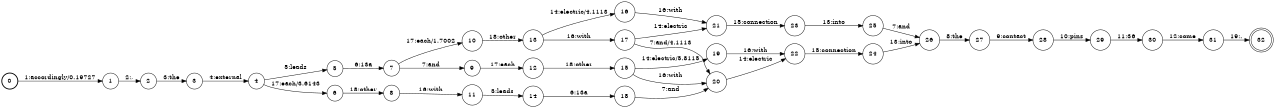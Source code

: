digraph FST {
rankdir = LR;
size = "8.5,11";
label = "";
center = 1;
orientation = Portrait;
ranksep = "0.4";
nodesep = "0.25";
0 [label = "0", shape = circle, style = bold, fontsize = 14]
	0 -> 1 [label = "1:accordingly/0.19727", fontsize = 14];
1 [label = "1", shape = circle, style = solid, fontsize = 14]
	1 -> 2 [label = "2:,", fontsize = 14];
2 [label = "2", shape = circle, style = solid, fontsize = 14]
	2 -> 3 [label = "3:the", fontsize = 14];
3 [label = "3", shape = circle, style = solid, fontsize = 14]
	3 -> 4 [label = "4:external", fontsize = 14];
4 [label = "4", shape = circle, style = solid, fontsize = 14]
	4 -> 5 [label = "5:leads", fontsize = 14];
	4 -> 6 [label = "17:each/3.6143", fontsize = 14];
5 [label = "5", shape = circle, style = solid, fontsize = 14]
	5 -> 7 [label = "6:13a", fontsize = 14];
6 [label = "6", shape = circle, style = solid, fontsize = 14]
	6 -> 8 [label = "18:other", fontsize = 14];
7 [label = "7", shape = circle, style = solid, fontsize = 14]
	7 -> 9 [label = "7:and", fontsize = 14];
	7 -> 10 [label = "17:each/1.7002", fontsize = 14];
8 [label = "8", shape = circle, style = solid, fontsize = 14]
	8 -> 11 [label = "16:with", fontsize = 14];
9 [label = "9", shape = circle, style = solid, fontsize = 14]
	9 -> 12 [label = "17:each", fontsize = 14];
10 [label = "10", shape = circle, style = solid, fontsize = 14]
	10 -> 13 [label = "18:other", fontsize = 14];
11 [label = "11", shape = circle, style = solid, fontsize = 14]
	11 -> 14 [label = "5:leads", fontsize = 14];
12 [label = "12", shape = circle, style = solid, fontsize = 14]
	12 -> 15 [label = "18:other", fontsize = 14];
13 [label = "13", shape = circle, style = solid, fontsize = 14]
	13 -> 16 [label = "14:electric/4.1113", fontsize = 14];
	13 -> 17 [label = "16:with", fontsize = 14];
14 [label = "14", shape = circle, style = solid, fontsize = 14]
	14 -> 18 [label = "6:13a", fontsize = 14];
15 [label = "15", shape = circle, style = solid, fontsize = 14]
	15 -> 19 [label = "14:electric/5.8115", fontsize = 14];
	15 -> 20 [label = "16:with", fontsize = 14];
16 [label = "16", shape = circle, style = solid, fontsize = 14]
	16 -> 21 [label = "16:with", fontsize = 14];
17 [label = "17", shape = circle, style = solid, fontsize = 14]
	17 -> 20 [label = "7:and/4.1113", fontsize = 14];
	17 -> 21 [label = "14:electric", fontsize = 14];
18 [label = "18", shape = circle, style = solid, fontsize = 14]
	18 -> 20 [label = "7:and", fontsize = 14];
19 [label = "19", shape = circle, style = solid, fontsize = 14]
	19 -> 22 [label = "16:with", fontsize = 14];
20 [label = "20", shape = circle, style = solid, fontsize = 14]
	20 -> 22 [label = "14:electric", fontsize = 14];
21 [label = "21", shape = circle, style = solid, fontsize = 14]
	21 -> 23 [label = "15:connection", fontsize = 14];
22 [label = "22", shape = circle, style = solid, fontsize = 14]
	22 -> 24 [label = "15:connection", fontsize = 14];
23 [label = "23", shape = circle, style = solid, fontsize = 14]
	23 -> 25 [label = "13:into", fontsize = 14];
24 [label = "24", shape = circle, style = solid, fontsize = 14]
	24 -> 26 [label = "13:into", fontsize = 14];
25 [label = "25", shape = circle, style = solid, fontsize = 14]
	25 -> 26 [label = "7:and", fontsize = 14];
26 [label = "26", shape = circle, style = solid, fontsize = 14]
	26 -> 27 [label = "8:the", fontsize = 14];
27 [label = "27", shape = circle, style = solid, fontsize = 14]
	27 -> 28 [label = "9:contact", fontsize = 14];
28 [label = "28", shape = circle, style = solid, fontsize = 14]
	28 -> 29 [label = "10:pins", fontsize = 14];
29 [label = "29", shape = circle, style = solid, fontsize = 14]
	29 -> 30 [label = "11:36", fontsize = 14];
30 [label = "30", shape = circle, style = solid, fontsize = 14]
	30 -> 31 [label = "12:come", fontsize = 14];
31 [label = "31", shape = circle, style = solid, fontsize = 14]
	31 -> 32 [label = "19:.", fontsize = 14];
32 [label = "32", shape = doublecircle, style = solid, fontsize = 14]
}
